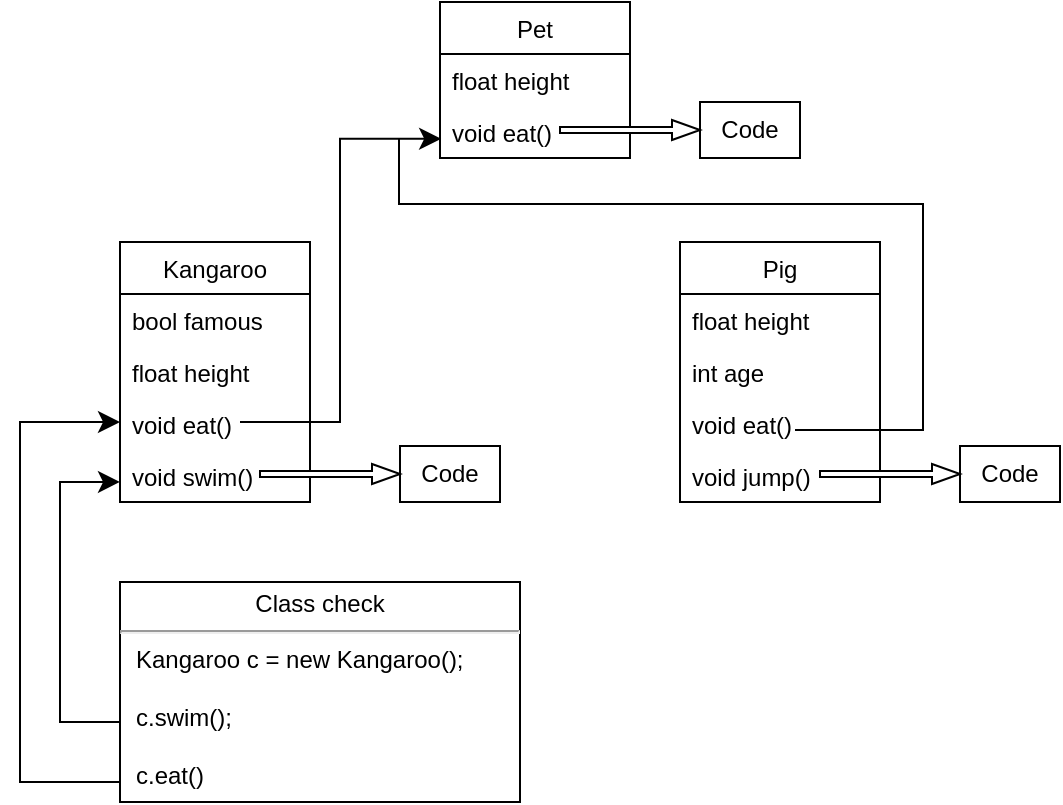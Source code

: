 <mxfile>
    <diagram id="h9bC93_I-sL92c0bh35Z" name="Page-1">
        <mxGraphModel dx="831" dy="503" grid="0" gridSize="10" guides="1" tooltips="1" connect="1" arrows="1" fold="1" page="1" pageScale="1" pageWidth="850" pageHeight="1100" math="0" shadow="0">
            <root>
                <mxCell id="0"/>
                <mxCell id="1" parent="0"/>
                <mxCell id="15" value="Pet" style="swimlane;fontStyle=0;childLayout=stackLayout;horizontal=1;startSize=26;fillColor=none;horizontalStack=0;resizeParent=1;resizeParentMax=0;resizeLast=0;collapsible=1;marginBottom=0;" parent="1" vertex="1">
                    <mxGeometry x="382" y="90" width="95" height="78" as="geometry"/>
                </mxCell>
                <mxCell id="17" value="float height" style="text;strokeColor=none;fillColor=none;align=left;verticalAlign=top;spacingLeft=4;spacingRight=4;overflow=hidden;rotatable=0;points=[[0,0.5],[1,0.5]];portConstraint=eastwest;" parent="15" vertex="1">
                    <mxGeometry y="26" width="95" height="26" as="geometry"/>
                </mxCell>
                <mxCell id="18" value="void eat()" style="text;strokeColor=none;fillColor=none;align=left;verticalAlign=top;spacingLeft=4;spacingRight=4;overflow=hidden;rotatable=0;points=[[0,0.5],[1,0.5]];portConstraint=eastwest;" parent="15" vertex="1">
                    <mxGeometry y="52" width="95" height="26" as="geometry"/>
                </mxCell>
                <mxCell id="22" value="Pig" style="swimlane;fontStyle=0;childLayout=stackLayout;horizontal=1;startSize=26;fillColor=none;horizontalStack=0;resizeParent=1;resizeParentMax=0;resizeLast=0;collapsible=1;marginBottom=0;" parent="1" vertex="1">
                    <mxGeometry x="502" y="210" width="100" height="130" as="geometry">
                        <mxRectangle x="80" y="160" width="60" height="30" as="alternateBounds"/>
                    </mxGeometry>
                </mxCell>
                <mxCell id="23" value="float height" style="text;strokeColor=none;fillColor=none;align=left;verticalAlign=top;spacingLeft=4;spacingRight=4;overflow=hidden;rotatable=0;points=[[0,0.5],[1,0.5]];portConstraint=eastwest;" parent="22" vertex="1">
                    <mxGeometry y="26" width="100" height="26" as="geometry"/>
                </mxCell>
                <mxCell id="24" value="int age" style="text;strokeColor=none;fillColor=none;align=left;verticalAlign=top;spacingLeft=4;spacingRight=4;overflow=hidden;rotatable=0;points=[[0,0.5],[1,0.5]];portConstraint=eastwest;" parent="22" vertex="1">
                    <mxGeometry y="52" width="100" height="26" as="geometry"/>
                </mxCell>
                <mxCell id="25" value="void eat()" style="text;strokeColor=none;fillColor=none;align=left;verticalAlign=top;spacingLeft=4;spacingRight=4;overflow=hidden;rotatable=0;points=[[0,0.5],[1,0.5]];portConstraint=eastwest;" parent="22" vertex="1">
                    <mxGeometry y="78" width="100" height="26" as="geometry"/>
                </mxCell>
                <mxCell id="26" value="void jump()" style="text;strokeColor=none;fillColor=none;align=left;verticalAlign=top;spacingLeft=4;spacingRight=4;overflow=hidden;rotatable=0;points=[[0,0.5],[1,0.5]];portConstraint=eastwest;" parent="22" vertex="1">
                    <mxGeometry y="104" width="100" height="26" as="geometry"/>
                </mxCell>
                <mxCell id="27" value="Kangaroo" style="swimlane;fontStyle=0;childLayout=stackLayout;horizontal=1;startSize=26;fillColor=none;horizontalStack=0;resizeParent=1;resizeParentMax=0;resizeLast=0;collapsible=1;marginBottom=0;" parent="1" vertex="1">
                    <mxGeometry x="222" y="210" width="95" height="130" as="geometry"/>
                </mxCell>
                <mxCell id="29" value="bool famous" style="text;strokeColor=none;fillColor=none;align=left;verticalAlign=top;spacingLeft=4;spacingRight=4;overflow=hidden;rotatable=0;points=[[0,0.5],[1,0.5]];portConstraint=eastwest;" parent="27" vertex="1">
                    <mxGeometry y="26" width="95" height="26" as="geometry"/>
                </mxCell>
                <mxCell id="28" value="float height" style="text;strokeColor=none;fillColor=none;align=left;verticalAlign=top;spacingLeft=4;spacingRight=4;overflow=hidden;rotatable=0;points=[[0,0.5],[1,0.5]];portConstraint=eastwest;" parent="27" vertex="1">
                    <mxGeometry y="52" width="95" height="26" as="geometry"/>
                </mxCell>
                <mxCell id="30" value="void eat()" style="text;strokeColor=none;fillColor=none;align=left;verticalAlign=top;spacingLeft=4;spacingRight=4;overflow=hidden;rotatable=0;points=[[0,0.5],[1,0.5]];portConstraint=eastwest;" parent="27" vertex="1">
                    <mxGeometry y="78" width="95" height="26" as="geometry"/>
                </mxCell>
                <mxCell id="31" value="void swim()" style="text;strokeColor=none;fillColor=none;align=left;verticalAlign=top;spacingLeft=4;spacingRight=4;overflow=hidden;rotatable=0;points=[[0,0.5],[1,0.5]];portConstraint=eastwest;" parent="27" vertex="1">
                    <mxGeometry y="104" width="95" height="26" as="geometry"/>
                </mxCell>
                <mxCell id="32" value="Code" style="rounded=0;whiteSpace=wrap;html=1;" parent="1" vertex="1">
                    <mxGeometry x="512" y="140" width="50" height="28" as="geometry"/>
                </mxCell>
                <mxCell id="45" value="" style="shape=singleArrow;whiteSpace=wrap;html=1;" parent="1" vertex="1">
                    <mxGeometry x="442" y="149" width="70" height="10" as="geometry"/>
                </mxCell>
                <mxCell id="47" value="Code" style="rounded=0;whiteSpace=wrap;html=1;" parent="1" vertex="1">
                    <mxGeometry x="642" y="312" width="50" height="28" as="geometry"/>
                </mxCell>
                <mxCell id="48" value="" style="shape=singleArrow;whiteSpace=wrap;html=1;" parent="1" vertex="1">
                    <mxGeometry x="572" y="321" width="70" height="10" as="geometry"/>
                </mxCell>
                <mxCell id="50" value="Code" style="rounded=0;whiteSpace=wrap;html=1;" parent="1" vertex="1">
                    <mxGeometry x="362" y="312" width="50" height="28" as="geometry"/>
                </mxCell>
                <mxCell id="51" value="" style="shape=singleArrow;whiteSpace=wrap;html=1;" parent="1" vertex="1">
                    <mxGeometry x="292" y="321" width="70" height="10" as="geometry"/>
                </mxCell>
                <mxCell id="53" value="" style="edgeStyle=segmentEdgeStyle;endArrow=classic;html=1;curved=0;rounded=0;endSize=8;startSize=8;entryX=0.006;entryY=0.631;entryDx=0;entryDy=0;entryPerimeter=0;" parent="1" target="18" edge="1">
                    <mxGeometry width="50" height="50" relative="1" as="geometry">
                        <mxPoint x="282" y="300" as="sourcePoint"/>
                        <mxPoint x="362" y="160" as="targetPoint"/>
                        <Array as="points">
                            <mxPoint x="332" y="300"/>
                            <mxPoint x="332" y="158"/>
                        </Array>
                    </mxGeometry>
                </mxCell>
                <mxCell id="54" value="&lt;p style=&quot;margin: 4px 0px 0px; text-align: center;&quot;&gt;Class check&lt;/p&gt;&lt;hr&gt;&lt;p style=&quot;margin:0px;margin-left:8px;&quot;&gt;Kangaroo c = new Kangaroo();&lt;/p&gt;&lt;p style=&quot;margin:0px;margin-left:8px;&quot;&gt;&lt;br&gt;&lt;/p&gt;&lt;p style=&quot;margin:0px;margin-left:8px;&quot;&gt;c.swim();&lt;/p&gt;&lt;p style=&quot;margin:0px;margin-left:8px;&quot;&gt;&lt;br&gt;&lt;/p&gt;&lt;p style=&quot;margin:0px;margin-left:8px;&quot;&gt;c.eat()&lt;/p&gt;" style="verticalAlign=top;align=left;overflow=fill;fontSize=12;fontFamily=Helvetica;html=1;" parent="1" vertex="1">
                    <mxGeometry x="222" y="380" width="200" height="110" as="geometry"/>
                </mxCell>
                <mxCell id="55" value="" style="edgeStyle=segmentEdgeStyle;endArrow=classic;html=1;curved=0;rounded=0;endSize=8;startSize=8;entryX=0;entryY=0.615;entryDx=0;entryDy=0;entryPerimeter=0;" parent="1" target="31" edge="1">
                    <mxGeometry width="50" height="50" relative="1" as="geometry">
                        <mxPoint x="222" y="450" as="sourcePoint"/>
                        <mxPoint x="212" y="330" as="targetPoint"/>
                        <Array as="points">
                            <mxPoint x="192" y="450"/>
                            <mxPoint x="192" y="330"/>
                        </Array>
                    </mxGeometry>
                </mxCell>
                <mxCell id="56" value="" style="edgeStyle=segmentEdgeStyle;endArrow=classic;html=1;curved=0;rounded=0;endSize=8;startSize=8;entryX=0;entryY=0.462;entryDx=0;entryDy=0;entryPerimeter=0;exitX=0;exitY=0.909;exitDx=0;exitDy=0;exitPerimeter=0;" parent="1" source="54" target="30" edge="1">
                    <mxGeometry width="50" height="50" relative="1" as="geometry">
                        <mxPoint x="192" y="550" as="sourcePoint"/>
                        <mxPoint x="212" y="300" as="targetPoint"/>
                        <Array as="points">
                            <mxPoint x="172" y="480"/>
                            <mxPoint x="172" y="300"/>
                        </Array>
                    </mxGeometry>
                </mxCell>
                <mxCell id="60" value="" style="shape=partialRectangle;whiteSpace=wrap;html=1;bottom=1;right=1;left=1;top=0;fillColor=none;routingCenterX=-0.5;rotation=-90;" parent="1" vertex="1">
                    <mxGeometry x="535.25" y="215.75" width="113" height="63.5" as="geometry"/>
                </mxCell>
                <mxCell id="61" value="" style="shape=partialRectangle;whiteSpace=wrap;html=1;bottom=0;right=0;fillColor=none;rotation=-90;" parent="1" vertex="1">
                    <mxGeometry x="444.75" y="75.25" width="32.5" height="199" as="geometry"/>
                </mxCell>
            </root>
        </mxGraphModel>
    </diagram>
</mxfile>